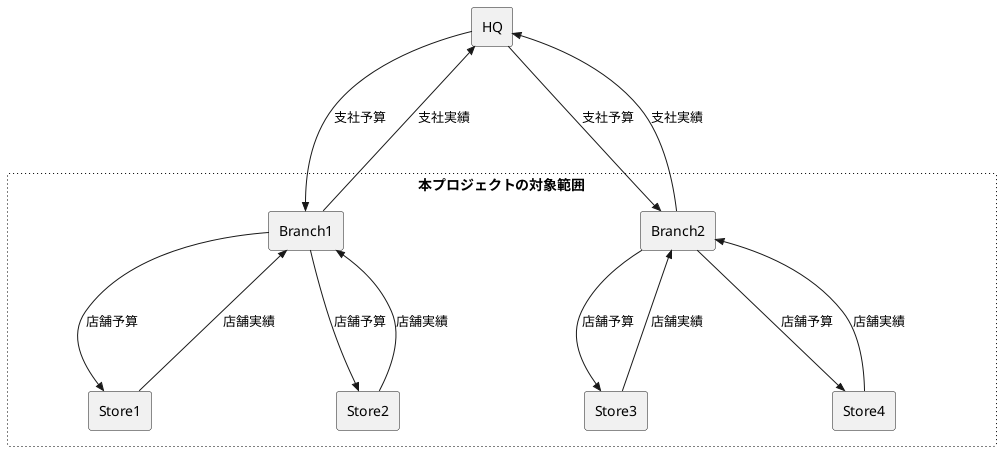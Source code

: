 @startuml

rectangle Scope as "本プロジェクトの対象範囲" #white;line:black;line.dotted;text:black {
    rectangle Branch1
    rectangle Branch2
    rectangle Store1
    rectangle Store2
    rectangle Store3
    rectangle Store4
}

rectangle HQ

HQ --->> Branch1 : 支社予算
HQ --->> Branch2 : 支社予算
HQ <<--- Branch1 : 支社実績
HQ <<--- Branch2 : 支社実績

Branch1 --->> Store1 : 店舗予算
Branch1 --->> Store2 : 店舗予算
Branch1 <<--- Store1 : 店舗実績
Branch1 <<--- Store2 : 店舗実績

Branch2 --->> Store3 : 店舗予算
Branch2 --->> Store4 : 店舗予算
Branch2 <<--- Store3 : 店舗実績
Branch2 <<--- Store4 : 店舗実績

@enduml